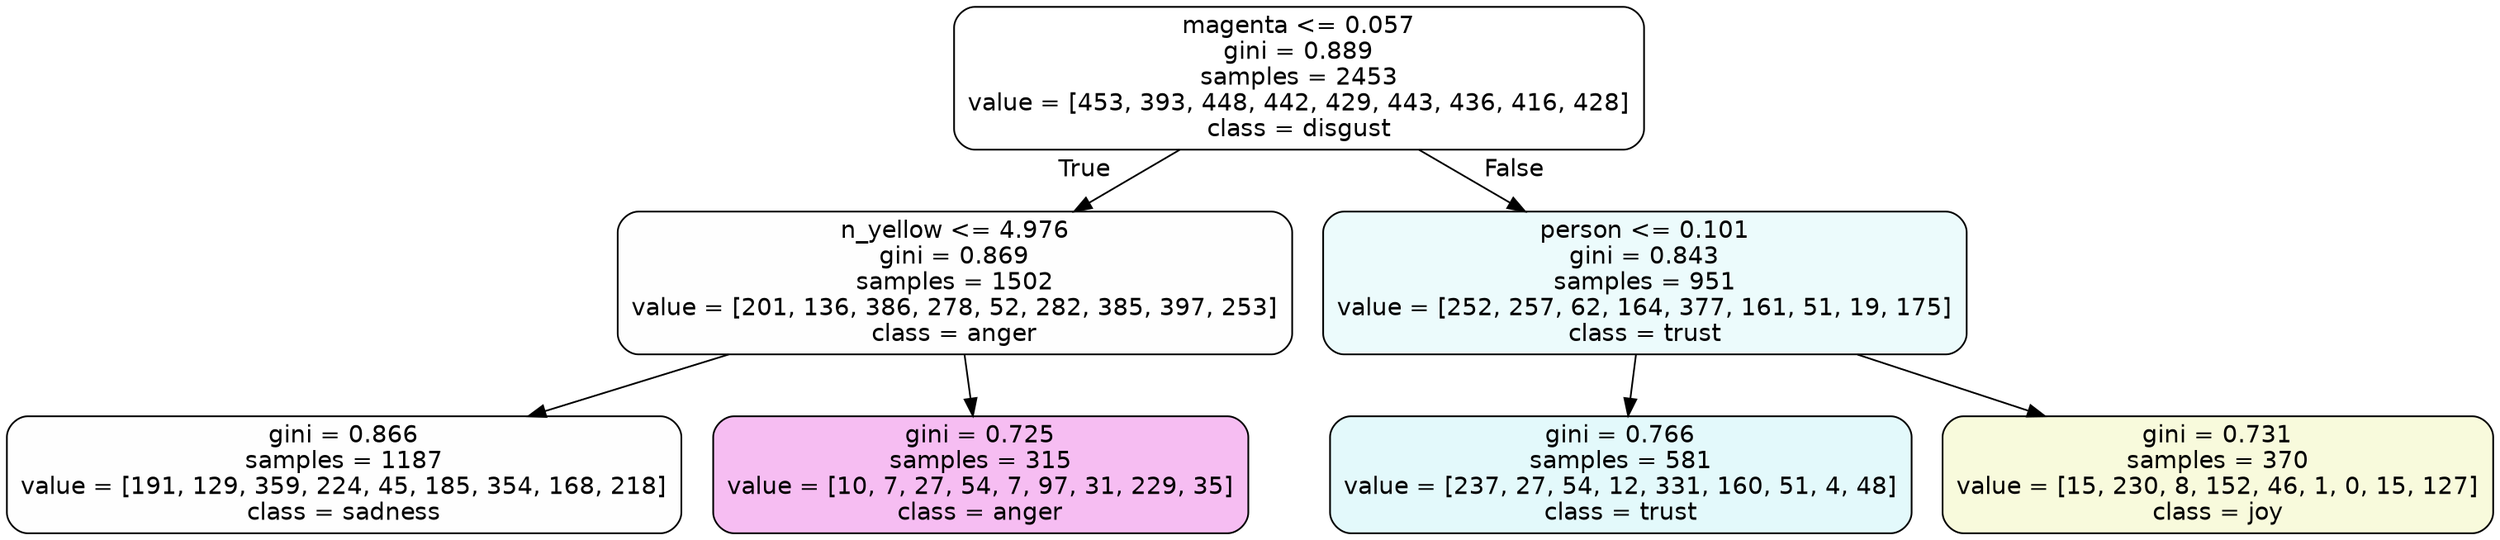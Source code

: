 digraph Tree {
node [shape=box, style="filled, rounded", color="black", fontname=helvetica] ;
edge [fontname=helvetica] ;
0 [label="magenta <= 0.057\ngini = 0.889\nsamples = 2453\nvalue = [453, 393, 448, 442, 429, 443, 436, 416, 428]\nclass = disgust", fillcolor="#e5813900"] ;
1 [label="n_yellow <= 4.976\ngini = 0.869\nsamples = 1502\nvalue = [201, 136, 386, 278, 52, 282, 385, 397, 253]\nclass = anger", fillcolor="#e539d701"] ;
0 -> 1 [labeldistance=2.5, labelangle=45, headlabel="True"] ;
2 [label="gini = 0.866\nsamples = 1187\nvalue = [191, 129, 359, 224, 45, 185, 354, 168, 218]\nclass = sadness", fillcolor="#64e53901"] ;
1 -> 2 ;
3 [label="gini = 0.725\nsamples = 315\nvalue = [10, 7, 27, 54, 7, 97, 31, 229, 35]\nclass = anger", fillcolor="#e539d754"] ;
1 -> 3 ;
4 [label="person <= 0.101\ngini = 0.843\nsamples = 951\nvalue = [252, 257, 62, 164, 377, 161, 51, 19, 175]\nclass = trust", fillcolor="#39d7e518"] ;
0 -> 4 [labeldistance=2.5, labelangle=-45, headlabel="False"] ;
5 [label="gini = 0.766\nsamples = 581\nvalue = [237, 27, 54, 12, 331, 160, 51, 4, 48]\nclass = trust", fillcolor="#39d7e523"] ;
4 -> 5 ;
6 [label="gini = 0.731\nsamples = 370\nvalue = [15, 230, 8, 152, 46, 1, 0, 15, 127]\nclass = joy", fillcolor="#d7e5392d"] ;
4 -> 6 ;
}